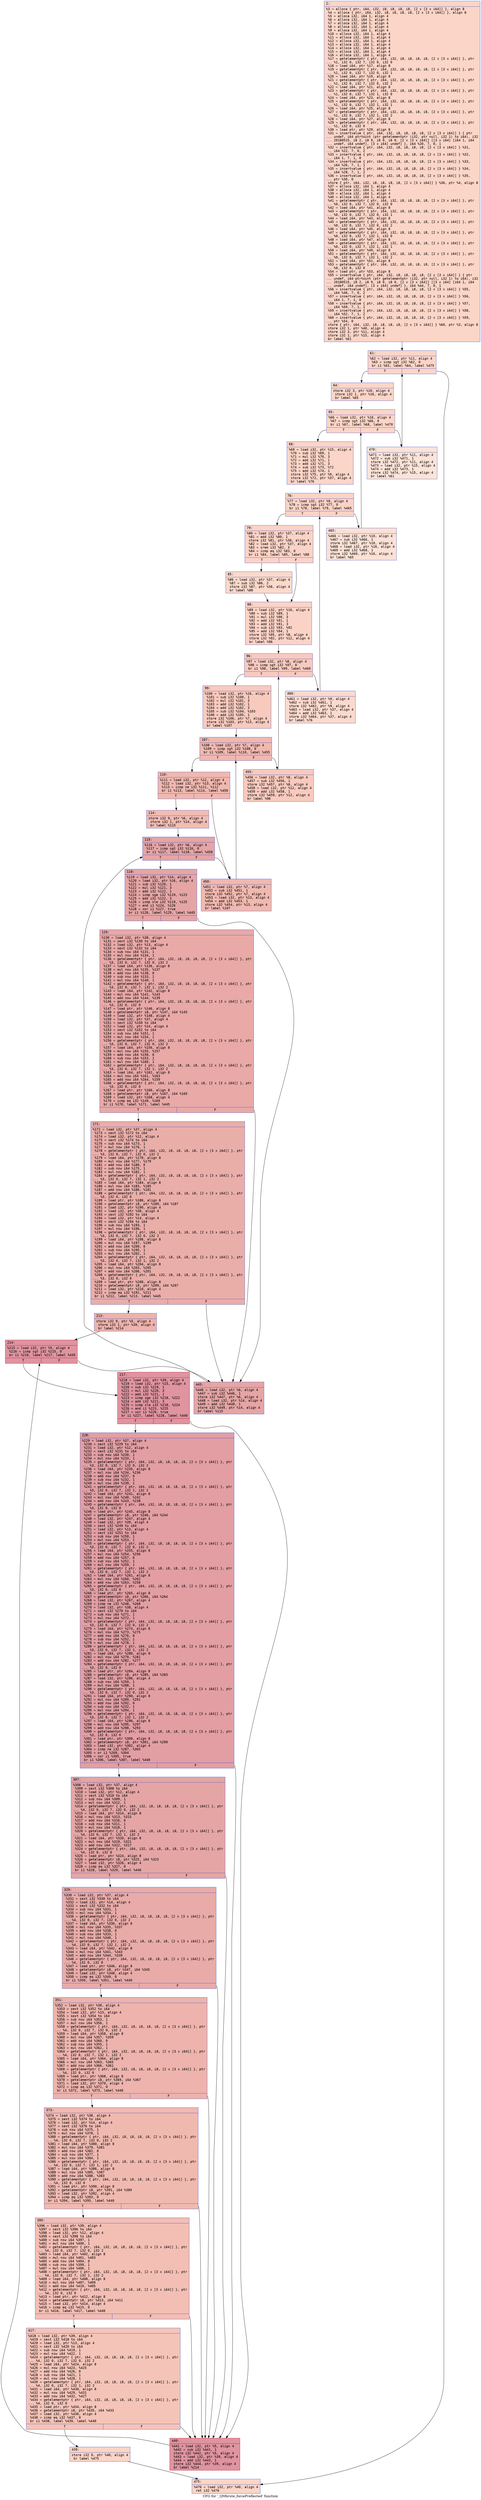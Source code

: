 digraph "CFG for '_QMbrute_forcePreflected' function" {
	label="CFG for '_QMbrute_forcePreflected' function";

	Node0x55bb5fe29f20 [shape=record,color="#3d50c3ff", style=filled, fillcolor="#f5a08170" fontname="Courier",label="{2:\l|  %3 = alloca \{ ptr, i64, i32, i8, i8, i8, i8, [2 x [3 x i64]] \}, align 8\l  %4 = alloca \{ ptr, i64, i32, i8, i8, i8, i8, [2 x [3 x i64]] \}, align 8\l  %5 = alloca i32, i64 1, align 4\l  %6 = alloca i32, i64 1, align 4\l  %7 = alloca i32, i64 1, align 4\l  %8 = alloca i32, i64 1, align 4\l  %9 = alloca i32, i64 1, align 4\l  %10 = alloca i32, i64 1, align 4\l  %11 = alloca i32, i64 1, align 4\l  %12 = alloca i32, i64 1, align 4\l  %13 = alloca i32, i64 1, align 4\l  %14 = alloca i32, i64 1, align 4\l  %15 = alloca i32, i64 1, align 4\l  %16 = alloca i32, i64 1, align 4\l  %17 = getelementptr \{ ptr, i64, i32, i8, i8, i8, i8, [2 x [3 x i64]] \}, ptr\l... %1, i32 0, i32 7, i32 0, i32 0\l  %18 = load i64, ptr %17, align 8\l  %19 = getelementptr \{ ptr, i64, i32, i8, i8, i8, i8, [2 x [3 x i64]] \}, ptr\l... %1, i32 0, i32 7, i32 0, i32 1\l  %20 = load i64, ptr %19, align 8\l  %21 = getelementptr \{ ptr, i64, i32, i8, i8, i8, i8, [2 x [3 x i64]] \}, ptr\l... %1, i32 0, i32 7, i32 0, i32 2\l  %22 = load i64, ptr %21, align 8\l  %23 = getelementptr \{ ptr, i64, i32, i8, i8, i8, i8, [2 x [3 x i64]] \}, ptr\l... %1, i32 0, i32 7, i32 1, i32 0\l  %24 = load i64, ptr %23, align 8\l  %25 = getelementptr \{ ptr, i64, i32, i8, i8, i8, i8, [2 x [3 x i64]] \}, ptr\l... %1, i32 0, i32 7, i32 1, i32 1\l  %26 = load i64, ptr %25, align 8\l  %27 = getelementptr \{ ptr, i64, i32, i8, i8, i8, i8, [2 x [3 x i64]] \}, ptr\l... %1, i32 0, i32 7, i32 1, i32 2\l  %28 = load i64, ptr %27, align 8\l  %29 = getelementptr \{ ptr, i64, i32, i8, i8, i8, i8, [2 x [3 x i64]] \}, ptr\l... %1, i32 0, i32 0\l  %30 = load ptr, ptr %29, align 8\l  %31 = insertvalue \{ ptr, i64, i32, i8, i8, i8, i8, [2 x [3 x i64]] \} \{ ptr\l... undef, i64 ptrtoint (ptr getelementptr (i32, ptr null, i32 1) to i64), i32\l... 20180515, i8 2, i8 9, i8 0, i8 0, [2 x [3 x i64]] [[3 x i64] [i64 1, i64\l... undef, i64 undef], [3 x i64] undef] \}, i64 %20, 7, 0, 1\l  %32 = insertvalue \{ ptr, i64, i32, i8, i8, i8, i8, [2 x [3 x i64]] \} %31,\l... i64 %22, 7, 0, 2\l  %33 = insertvalue \{ ptr, i64, i32, i8, i8, i8, i8, [2 x [3 x i64]] \} %32,\l... i64 1, 7, 1, 0\l  %34 = insertvalue \{ ptr, i64, i32, i8, i8, i8, i8, [2 x [3 x i64]] \} %33,\l... i64 %26, 7, 1, 1\l  %35 = insertvalue \{ ptr, i64, i32, i8, i8, i8, i8, [2 x [3 x i64]] \} %34,\l... i64 %28, 7, 1, 2\l  %36 = insertvalue \{ ptr, i64, i32, i8, i8, i8, i8, [2 x [3 x i64]] \} %35,\l... ptr %30, 0\l  store \{ ptr, i64, i32, i8, i8, i8, i8, [2 x [3 x i64]] \} %36, ptr %4, align 8\l  %37 = alloca i32, i64 1, align 4\l  %38 = alloca i32, i64 1, align 4\l  %39 = alloca i32, i64 1, align 4\l  %40 = alloca i32, i64 1, align 4\l  %41 = getelementptr \{ ptr, i64, i32, i8, i8, i8, i8, [2 x [3 x i64]] \}, ptr\l... %0, i32 0, i32 7, i32 0, i32 0\l  %42 = load i64, ptr %41, align 8\l  %43 = getelementptr \{ ptr, i64, i32, i8, i8, i8, i8, [2 x [3 x i64]] \}, ptr\l... %0, i32 0, i32 7, i32 0, i32 1\l  %44 = load i64, ptr %43, align 8\l  %45 = getelementptr \{ ptr, i64, i32, i8, i8, i8, i8, [2 x [3 x i64]] \}, ptr\l... %0, i32 0, i32 7, i32 0, i32 2\l  %46 = load i64, ptr %45, align 8\l  %47 = getelementptr \{ ptr, i64, i32, i8, i8, i8, i8, [2 x [3 x i64]] \}, ptr\l... %0, i32 0, i32 7, i32 1, i32 0\l  %48 = load i64, ptr %47, align 8\l  %49 = getelementptr \{ ptr, i64, i32, i8, i8, i8, i8, [2 x [3 x i64]] \}, ptr\l... %0, i32 0, i32 7, i32 1, i32 1\l  %50 = load i64, ptr %49, align 8\l  %51 = getelementptr \{ ptr, i64, i32, i8, i8, i8, i8, [2 x [3 x i64]] \}, ptr\l... %0, i32 0, i32 7, i32 1, i32 2\l  %52 = load i64, ptr %51, align 8\l  %53 = getelementptr \{ ptr, i64, i32, i8, i8, i8, i8, [2 x [3 x i64]] \}, ptr\l... %0, i32 0, i32 0\l  %54 = load ptr, ptr %53, align 8\l  %55 = insertvalue \{ ptr, i64, i32, i8, i8, i8, i8, [2 x [3 x i64]] \} \{ ptr\l... undef, i64 ptrtoint (ptr getelementptr (i32, ptr null, i32 1) to i64), i32\l... 20180515, i8 2, i8 9, i8 0, i8 0, [2 x [3 x i64]] [[3 x i64] [i64 1, i64\l... undef, i64 undef], [3 x i64] undef] \}, i64 %44, 7, 0, 1\l  %56 = insertvalue \{ ptr, i64, i32, i8, i8, i8, i8, [2 x [3 x i64]] \} %55,\l... i64 %46, 7, 0, 2\l  %57 = insertvalue \{ ptr, i64, i32, i8, i8, i8, i8, [2 x [3 x i64]] \} %56,\l... i64 1, 7, 1, 0\l  %58 = insertvalue \{ ptr, i64, i32, i8, i8, i8, i8, [2 x [3 x i64]] \} %57,\l... i64 %50, 7, 1, 1\l  %59 = insertvalue \{ ptr, i64, i32, i8, i8, i8, i8, [2 x [3 x i64]] \} %58,\l... i64 %52, 7, 1, 2\l  %60 = insertvalue \{ ptr, i64, i32, i8, i8, i8, i8, [2 x [3 x i64]] \} %59,\l... ptr %54, 0\l  store \{ ptr, i64, i32, i8, i8, i8, i8, [2 x [3 x i64]] \} %60, ptr %3, align 8\l  store i32 1, ptr %40, align 4\l  store i32 3, ptr %11, align 4\l  store i32 1, ptr %15, align 4\l  br label %61\l}"];
	Node0x55bb5fe29f20 -> Node0x55bb5fe2b030[tooltip="2 -> 61\nProbability 100.00%" ];
	Node0x55bb5fe2b030 [shape=record,color="#3d50c3ff", style=filled, fillcolor="#f5a08170" fontname="Courier",label="{61:\l|  %62 = load i32, ptr %11, align 4\l  %63 = icmp sgt i32 %62, 0\l  br i1 %63, label %64, label %475\l|{<s0>T|<s1>F}}"];
	Node0x55bb5fe2b030:s0 -> Node0x55bb5fe2d1b0[tooltip="61 -> 64\nProbability 96.88%" ];
	Node0x55bb5fe2b030:s1 -> Node0x55bb5fe2d200[tooltip="61 -> 475\nProbability 3.12%" ];
	Node0x55bb5fe2d1b0 [shape=record,color="#3d50c3ff", style=filled, fillcolor="#f5a08170" fontname="Courier",label="{64:\l|  store i32 3, ptr %10, align 4\l  store i32 1, ptr %16, align 4\l  br label %65\l}"];
	Node0x55bb5fe2d1b0 -> Node0x55bb5fe2d440[tooltip="64 -> 65\nProbability 100.00%" ];
	Node0x55bb5fe2d440 [shape=record,color="#3d50c3ff", style=filled, fillcolor="#f5a08170" fontname="Courier",label="{65:\l|  %66 = load i32, ptr %10, align 4\l  %67 = icmp sgt i32 %66, 0\l  br i1 %67, label %68, label %470\l|{<s0>T|<s1>F}}"];
	Node0x55bb5fe2d440:s0 -> Node0x55bb5fe2d610[tooltip="65 -> 68\nProbability 96.88%" ];
	Node0x55bb5fe2d440:s1 -> Node0x55bb5fe2d660[tooltip="65 -> 470\nProbability 3.12%" ];
	Node0x55bb5fe2d610 [shape=record,color="#3d50c3ff", style=filled, fillcolor="#f5a08170" fontname="Courier",label="{68:\l|  %69 = load i32, ptr %15, align 4\l  %70 = sub i32 %69, 1\l  %71 = mul i32 %70, 3\l  %72 = add i32 %71, 1\l  %73 = add i32 %71, 3\l  %74 = sub i32 %73, %72\l  %75 = add i32 %74, 1\l  store i32 %75, ptr %9, align 4\l  store i32 %72, ptr %37, align 4\l  br label %76\l}"];
	Node0x55bb5fe2d610 -> Node0x55bb5fe2dc80[tooltip="68 -> 76\nProbability 100.00%" ];
	Node0x55bb5fe2dc80 [shape=record,color="#3d50c3ff", style=filled, fillcolor="#f59c7d70" fontname="Courier",label="{76:\l|  %77 = load i32, ptr %9, align 4\l  %78 = icmp sgt i32 %77, 0\l  br i1 %78, label %79, label %465\l|{<s0>T|<s1>F}}"];
	Node0x55bb5fe2dc80:s0 -> Node0x55bb5fe2de50[tooltip="76 -> 79\nProbability 96.88%" ];
	Node0x55bb5fe2dc80:s1 -> Node0x55bb5fe2dea0[tooltip="76 -> 465\nProbability 3.12%" ];
	Node0x55bb5fe2de50 [shape=record,color="#3d50c3ff", style=filled, fillcolor="#f59c7d70" fontname="Courier",label="{79:\l|  %80 = load i32, ptr %37, align 4\l  %81 = add i32 %80, 1\l  store i32 %81, ptr %38, align 4\l  %82 = load i32, ptr %37, align 4\l  %83 = srem i32 %82, 3\l  %84 = icmp eq i32 %83, 0\l  br i1 %84, label %85, label %88\l|{<s0>T|<s1>F}}"];
	Node0x55bb5fe2de50:s0 -> Node0x55bb5fe2e2f0[tooltip="79 -> 85\nProbability 37.50%" ];
	Node0x55bb5fe2de50:s1 -> Node0x55bb5fe2e340[tooltip="79 -> 88\nProbability 62.50%" ];
	Node0x55bb5fe2e2f0 [shape=record,color="#3d50c3ff", style=filled, fillcolor="#f7a88970" fontname="Courier",label="{85:\l|  %86 = load i32, ptr %37, align 4\l  %87 = sub i32 %86, 2\l  store i32 %87, ptr %38, align 4\l  br label %88\l}"];
	Node0x55bb5fe2e2f0 -> Node0x55bb5fe2e340[tooltip="85 -> 88\nProbability 100.00%" ];
	Node0x55bb5fe2e340 [shape=record,color="#3d50c3ff", style=filled, fillcolor="#f59c7d70" fontname="Courier",label="{88:\l|  %89 = load i32, ptr %16, align 4\l  %90 = sub i32 %89, 1\l  %91 = mul i32 %90, 3\l  %92 = add i32 %91, 1\l  %93 = add i32 %91, 3\l  %94 = sub i32 %93, %92\l  %95 = add i32 %94, 1\l  store i32 %95, ptr %8, align 4\l  store i32 %92, ptr %12, align 4\l  br label %96\l}"];
	Node0x55bb5fe2e340 -> Node0x55bb5fe2be00[tooltip="88 -> 96\nProbability 100.00%" ];
	Node0x55bb5fe2be00 [shape=record,color="#3d50c3ff", style=filled, fillcolor="#ef886b70" fontname="Courier",label="{96:\l|  %97 = load i32, ptr %8, align 4\l  %98 = icmp sgt i32 %97, 0\l  br i1 %98, label %99, label %460\l|{<s0>T|<s1>F}}"];
	Node0x55bb5fe2be00:s0 -> Node0x55bb5fe2bfd0[tooltip="96 -> 99\nProbability 96.88%" ];
	Node0x55bb5fe2be00:s1 -> Node0x55bb5fe2c020[tooltip="96 -> 460\nProbability 3.12%" ];
	Node0x55bb5fe2bfd0 [shape=record,color="#3d50c3ff", style=filled, fillcolor="#ef886b70" fontname="Courier",label="{99:\l|  %100 = load i32, ptr %16, align 4\l  %101 = sub i32 %100, 1\l  %102 = mul i32 %101, 3\l  %103 = add i32 %102, 1\l  %104 = add i32 %102, 3\l  %105 = sub i32 %104, %103\l  %106 = add i32 %105, 1\l  store i32 %106, ptr %7, align 4\l  store i32 %103, ptr %13, align 4\l  br label %107\l}"];
	Node0x55bb5fe2bfd0 -> Node0x55bb5fe2fc20[tooltip="99 -> 107\nProbability 100.00%" ];
	Node0x55bb5fe2fc20 [shape=record,color="#3d50c3ff", style=filled, fillcolor="#dc5d4a70" fontname="Courier",label="{107:\l|  %108 = load i32, ptr %7, align 4\l  %109 = icmp sgt i32 %108, 0\l  br i1 %109, label %110, label %455\l|{<s0>T|<s1>F}}"];
	Node0x55bb5fe2fc20:s0 -> Node0x55bb5fe2fdf0[tooltip="107 -> 110\nProbability 96.88%" ];
	Node0x55bb5fe2fc20:s1 -> Node0x55bb5fe2fe40[tooltip="107 -> 455\nProbability 3.12%" ];
	Node0x55bb5fe2fdf0 [shape=record,color="#3d50c3ff", style=filled, fillcolor="#dc5d4a70" fontname="Courier",label="{110:\l|  %111 = load i32, ptr %12, align 4\l  %112 = load i32, ptr %13, align 4\l  %113 = icmp ne i32 %111, %112\l  br i1 %113, label %114, label %450\l|{<s0>T|<s1>F}}"];
	Node0x55bb5fe2fdf0:s0 -> Node0x55bb5fe300d0[tooltip="110 -> 114\nProbability 50.00%" ];
	Node0x55bb5fe2fdf0:s1 -> Node0x55bb5fe30120[tooltip="110 -> 450\nProbability 50.00%" ];
	Node0x55bb5fe300d0 [shape=record,color="#3d50c3ff", style=filled, fillcolor="#e1675170" fontname="Courier",label="{114:\l|  store i32 9, ptr %6, align 4\l  store i32 1, ptr %14, align 4\l  br label %115\l}"];
	Node0x55bb5fe300d0 -> Node0x55bb5fe30360[tooltip="114 -> 115\nProbability 100.00%" ];
	Node0x55bb5fe30360 [shape=record,color="#3d50c3ff", style=filled, fillcolor="#c5333470" fontname="Courier",label="{115:\l|  %116 = load i32, ptr %6, align 4\l  %117 = icmp sgt i32 %116, 0\l  br i1 %117, label %118, label %450\l|{<s0>T|<s1>F}}"];
	Node0x55bb5fe30360:s0 -> Node0x55bb5fe30530[tooltip="115 -> 118\nProbability 96.88%" ];
	Node0x55bb5fe30360:s1 -> Node0x55bb5fe30120[tooltip="115 -> 450\nProbability 3.12%" ];
	Node0x55bb5fe30530 [shape=record,color="#3d50c3ff", style=filled, fillcolor="#c5333470" fontname="Courier",label="{118:\l|  %119 = load i32, ptr %14, align 4\l  %120 = load i32, ptr %16, align 4\l  %121 = sub i32 %120, 1\l  %122 = mul i32 %121, 3\l  %123 = add i32 %122, 1\l  %124 = icmp sge i32 %119, %123\l  %125 = add i32 %122, 3\l  %126 = icmp sle i32 %119, %125\l  %127 = and i1 %124, %126\l  %128 = xor i1 %127, true\l  br i1 %128, label %129, label %445\l|{<s0>T|<s1>F}}"];
	Node0x55bb5fe30530:s0 -> Node0x55bb5fe30bb0[tooltip="118 -> 129\nProbability 50.00%" ];
	Node0x55bb5fe30530:s1 -> Node0x55bb5fe30c00[tooltip="118 -> 445\nProbability 50.00%" ];
	Node0x55bb5fe30bb0 [shape=record,color="#3d50c3ff", style=filled, fillcolor="#ca3b3770" fontname="Courier",label="{129:\l|  %130 = load i32, ptr %38, align 4\l  %131 = sext i32 %130 to i64\l  %132 = load i32, ptr %13, align 4\l  %133 = sext i32 %132 to i64\l  %134 = sub nsw i64 %131, 1\l  %135 = mul nsw i64 %134, 1\l  %136 = getelementptr \{ ptr, i64, i32, i8, i8, i8, i8, [2 x [3 x i64]] \}, ptr\l... %3, i32 0, i32 7, i32 0, i32 2\l  %137 = load i64, ptr %136, align 8\l  %138 = mul nsw i64 %135, %137\l  %139 = add nsw i64 %138, 0\l  %140 = sub nsw i64 %133, 1\l  %141 = mul nsw i64 %140, 1\l  %142 = getelementptr \{ ptr, i64, i32, i8, i8, i8, i8, [2 x [3 x i64]] \}, ptr\l... %3, i32 0, i32 7, i32 1, i32 2\l  %143 = load i64, ptr %142, align 8\l  %144 = mul nsw i64 %141, %143\l  %145 = add nsw i64 %144, %139\l  %146 = getelementptr \{ ptr, i64, i32, i8, i8, i8, i8, [2 x [3 x i64]] \}, ptr\l... %3, i32 0, i32 0\l  %147 = load ptr, ptr %146, align 8\l  %148 = getelementptr i8, ptr %147, i64 %145\l  %149 = load i32, ptr %148, align 4\l  %150 = load i32, ptr %37, align 4\l  %151 = sext i32 %150 to i64\l  %152 = load i32, ptr %14, align 4\l  %153 = sext i32 %152 to i64\l  %154 = sub nsw i64 %151, 1\l  %155 = mul nsw i64 %154, 1\l  %156 = getelementptr \{ ptr, i64, i32, i8, i8, i8, i8, [2 x [3 x i64]] \}, ptr\l... %3, i32 0, i32 7, i32 0, i32 2\l  %157 = load i64, ptr %156, align 8\l  %158 = mul nsw i64 %155, %157\l  %159 = add nsw i64 %158, 0\l  %160 = sub nsw i64 %153, 1\l  %161 = mul nsw i64 %160, 1\l  %162 = getelementptr \{ ptr, i64, i32, i8, i8, i8, i8, [2 x [3 x i64]] \}, ptr\l... %3, i32 0, i32 7, i32 1, i32 2\l  %163 = load i64, ptr %162, align 8\l  %164 = mul nsw i64 %161, %163\l  %165 = add nsw i64 %164, %159\l  %166 = getelementptr \{ ptr, i64, i32, i8, i8, i8, i8, [2 x [3 x i64]] \}, ptr\l... %3, i32 0, i32 0\l  %167 = load ptr, ptr %166, align 8\l  %168 = getelementptr i8, ptr %167, i64 %165\l  %169 = load i32, ptr %168, align 4\l  %170 = icmp eq i32 %149, %169\l  br i1 %170, label %171, label %445\l|{<s0>T|<s1>F}}"];
	Node0x55bb5fe30bb0:s0 -> Node0x55bb5fe31dd0[tooltip="129 -> 171\nProbability 50.00%" ];
	Node0x55bb5fe30bb0:s1 -> Node0x55bb5fe30c00[tooltip="129 -> 445\nProbability 50.00%" ];
	Node0x55bb5fe31dd0 [shape=record,color="#3d50c3ff", style=filled, fillcolor="#d0473d70" fontname="Courier",label="{171:\l|  %172 = load i32, ptr %37, align 4\l  %173 = sext i32 %172 to i64\l  %174 = load i32, ptr %12, align 4\l  %175 = sext i32 %174 to i64\l  %176 = sub nsw i64 %173, 1\l  %177 = mul nsw i64 %176, 1\l  %178 = getelementptr \{ ptr, i64, i32, i8, i8, i8, i8, [2 x [3 x i64]] \}, ptr\l... %3, i32 0, i32 7, i32 0, i32 2\l  %179 = load i64, ptr %178, align 8\l  %180 = mul nsw i64 %177, %179\l  %181 = add nsw i64 %180, 0\l  %182 = sub nsw i64 %175, 1\l  %183 = mul nsw i64 %182, 1\l  %184 = getelementptr \{ ptr, i64, i32, i8, i8, i8, i8, [2 x [3 x i64]] \}, ptr\l... %3, i32 0, i32 7, i32 1, i32 2\l  %185 = load i64, ptr %184, align 8\l  %186 = mul nsw i64 %183, %185\l  %187 = add nsw i64 %186, %181\l  %188 = getelementptr \{ ptr, i64, i32, i8, i8, i8, i8, [2 x [3 x i64]] \}, ptr\l... %3, i32 0, i32 0\l  %189 = load ptr, ptr %188, align 8\l  %190 = getelementptr i8, ptr %189, i64 %187\l  %191 = load i32, ptr %190, align 4\l  %192 = load i32, ptr %38, align 4\l  %193 = sext i32 %192 to i64\l  %194 = load i32, ptr %14, align 4\l  %195 = sext i32 %194 to i64\l  %196 = sub nsw i64 %193, 1\l  %197 = mul nsw i64 %196, 1\l  %198 = getelementptr \{ ptr, i64, i32, i8, i8, i8, i8, [2 x [3 x i64]] \}, ptr\l... %3, i32 0, i32 7, i32 0, i32 2\l  %199 = load i64, ptr %198, align 8\l  %200 = mul nsw i64 %197, %199\l  %201 = add nsw i64 %200, 0\l  %202 = sub nsw i64 %195, 1\l  %203 = mul nsw i64 %202, 1\l  %204 = getelementptr \{ ptr, i64, i32, i8, i8, i8, i8, [2 x [3 x i64]] \}, ptr\l... %3, i32 0, i32 7, i32 1, i32 2\l  %205 = load i64, ptr %204, align 8\l  %206 = mul nsw i64 %203, %205\l  %207 = add nsw i64 %206, %201\l  %208 = getelementptr \{ ptr, i64, i32, i8, i8, i8, i8, [2 x [3 x i64]] \}, ptr\l... %3, i32 0, i32 0\l  %209 = load ptr, ptr %208, align 8\l  %210 = getelementptr i8, ptr %209, i64 %207\l  %211 = load i32, ptr %210, align 4\l  %212 = icmp eq i32 %191, %211\l  br i1 %212, label %213, label %445\l|{<s0>T|<s1>F}}"];
	Node0x55bb5fe31dd0:s0 -> Node0x55bb5fe2f690[tooltip="171 -> 213\nProbability 50.00%" ];
	Node0x55bb5fe31dd0:s1 -> Node0x55bb5fe30c00[tooltip="171 -> 445\nProbability 50.00%" ];
	Node0x55bb5fe2f690 [shape=record,color="#3d50c3ff", style=filled, fillcolor="#d6524470" fontname="Courier",label="{213:\l|  store i32 9, ptr %5, align 4\l  store i32 1, ptr %39, align 4\l  br label %214\l}"];
	Node0x55bb5fe2f690 -> Node0x55bb5fe2f8d0[tooltip="213 -> 214\nProbability 100.00%" ];
	Node0x55bb5fe2f8d0 [shape=record,color="#b70d28ff", style=filled, fillcolor="#b70d2870" fontname="Courier",label="{214:\l|  %215 = load i32, ptr %5, align 4\l  %216 = icmp sgt i32 %215, 0\l  br i1 %216, label %217, label %445\l|{<s0>T|<s1>F}}"];
	Node0x55bb5fe2f8d0:s0 -> Node0x55bb5fe2c470[tooltip="214 -> 217\nProbability 96.88%" ];
	Node0x55bb5fe2f8d0:s1 -> Node0x55bb5fe30c00[tooltip="214 -> 445\nProbability 3.12%" ];
	Node0x55bb5fe2c470 [shape=record,color="#b70d28ff", style=filled, fillcolor="#b70d2870" fontname="Courier",label="{217:\l|  %218 = load i32, ptr %39, align 4\l  %219 = load i32, ptr %15, align 4\l  %220 = sub i32 %219, 1\l  %221 = mul i32 %220, 3\l  %222 = add i32 %221, 1\l  %223 = icmp sge i32 %218, %222\l  %224 = add i32 %221, 3\l  %225 = icmp sle i32 %218, %224\l  %226 = and i1 %223, %225\l  %227 = xor i1 %226, true\l  br i1 %227, label %228, label %440\l|{<s0>T|<s1>F}}"];
	Node0x55bb5fe2c470:s0 -> Node0x55bb5fe41010[tooltip="217 -> 228\nProbability 50.00%" ];
	Node0x55bb5fe2c470:s1 -> Node0x55bb5fe41060[tooltip="217 -> 440\nProbability 50.00%" ];
	Node0x55bb5fe41010 [shape=record,color="#3d50c3ff", style=filled, fillcolor="#be242e70" fontname="Courier",label="{228:\l|  %229 = load i32, ptr %37, align 4\l  %230 = sext i32 %229 to i64\l  %231 = load i32, ptr %12, align 4\l  %232 = sext i32 %231 to i64\l  %233 = sub nsw i64 %230, 1\l  %234 = mul nsw i64 %233, 1\l  %235 = getelementptr \{ ptr, i64, i32, i8, i8, i8, i8, [2 x [3 x i64]] \}, ptr\l... %3, i32 0, i32 7, i32 0, i32 2\l  %236 = load i64, ptr %235, align 8\l  %237 = mul nsw i64 %234, %236\l  %238 = add nsw i64 %237, 0\l  %239 = sub nsw i64 %232, 1\l  %240 = mul nsw i64 %239, 1\l  %241 = getelementptr \{ ptr, i64, i32, i8, i8, i8, i8, [2 x [3 x i64]] \}, ptr\l... %3, i32 0, i32 7, i32 1, i32 2\l  %242 = load i64, ptr %241, align 8\l  %243 = mul nsw i64 %240, %242\l  %244 = add nsw i64 %243, %238\l  %245 = getelementptr \{ ptr, i64, i32, i8, i8, i8, i8, [2 x [3 x i64]] \}, ptr\l... %3, i32 0, i32 0\l  %246 = load ptr, ptr %245, align 8\l  %247 = getelementptr i8, ptr %246, i64 %244\l  %248 = load i32, ptr %247, align 4\l  %249 = load i32, ptr %39, align 4\l  %250 = sext i32 %249 to i64\l  %251 = load i32, ptr %13, align 4\l  %252 = sext i32 %251 to i64\l  %253 = sub nsw i64 %250, 1\l  %254 = mul nsw i64 %253, 1\l  %255 = getelementptr \{ ptr, i64, i32, i8, i8, i8, i8, [2 x [3 x i64]] \}, ptr\l... %3, i32 0, i32 7, i32 0, i32 2\l  %256 = load i64, ptr %255, align 8\l  %257 = mul nsw i64 %254, %256\l  %258 = add nsw i64 %257, 0\l  %259 = sub nsw i64 %252, 1\l  %260 = mul nsw i64 %259, 1\l  %261 = getelementptr \{ ptr, i64, i32, i8, i8, i8, i8, [2 x [3 x i64]] \}, ptr\l... %3, i32 0, i32 7, i32 1, i32 2\l  %262 = load i64, ptr %261, align 8\l  %263 = mul nsw i64 %260, %262\l  %264 = add nsw i64 %263, %258\l  %265 = getelementptr \{ ptr, i64, i32, i8, i8, i8, i8, [2 x [3 x i64]] \}, ptr\l... %3, i32 0, i32 0\l  %266 = load ptr, ptr %265, align 8\l  %267 = getelementptr i8, ptr %266, i64 %264\l  %268 = load i32, ptr %267, align 4\l  %269 = icmp ne i32 %248, %268\l  %270 = load i32, ptr %38, align 4\l  %271 = sext i32 %270 to i64\l  %272 = sub nsw i64 %271, 1\l  %273 = mul nsw i64 %272, 1\l  %274 = getelementptr \{ ptr, i64, i32, i8, i8, i8, i8, [2 x [3 x i64]] \}, ptr\l... %3, i32 0, i32 7, i32 0, i32 2\l  %275 = load i64, ptr %274, align 8\l  %276 = mul nsw i64 %273, %275\l  %277 = add nsw i64 %276, 0\l  %278 = sub nsw i64 %252, 1\l  %279 = mul nsw i64 %278, 1\l  %280 = getelementptr \{ ptr, i64, i32, i8, i8, i8, i8, [2 x [3 x i64]] \}, ptr\l... %3, i32 0, i32 7, i32 1, i32 2\l  %281 = load i64, ptr %280, align 8\l  %282 = mul nsw i64 %279, %281\l  %283 = add nsw i64 %282, %277\l  %284 = getelementptr \{ ptr, i64, i32, i8, i8, i8, i8, [2 x [3 x i64]] \}, ptr\l... %3, i32 0, i32 0\l  %285 = load ptr, ptr %284, align 8\l  %286 = getelementptr i8, ptr %285, i64 %283\l  %287 = load i32, ptr %286, align 4\l  %288 = sub nsw i64 %250, 1\l  %289 = mul nsw i64 %288, 1\l  %290 = getelementptr \{ ptr, i64, i32, i8, i8, i8, i8, [2 x [3 x i64]] \}, ptr\l... %3, i32 0, i32 7, i32 0, i32 2\l  %291 = load i64, ptr %290, align 8\l  %292 = mul nsw i64 %289, %291\l  %293 = add nsw i64 %292, 0\l  %294 = sub nsw i64 %232, 1\l  %295 = mul nsw i64 %294, 1\l  %296 = getelementptr \{ ptr, i64, i32, i8, i8, i8, i8, [2 x [3 x i64]] \}, ptr\l... %3, i32 0, i32 7, i32 1, i32 2\l  %297 = load i64, ptr %296, align 8\l  %298 = mul nsw i64 %295, %297\l  %299 = add nsw i64 %298, %293\l  %300 = getelementptr \{ ptr, i64, i32, i8, i8, i8, i8, [2 x [3 x i64]] \}, ptr\l... %3, i32 0, i32 0\l  %301 = load ptr, ptr %300, align 8\l  %302 = getelementptr i8, ptr %301, i64 %299\l  %303 = load i32, ptr %302, align 4\l  %304 = icmp ne i32 %287, %303\l  %305 = or i1 %269, %304\l  %306 = xor i1 %305, true\l  br i1 %306, label %307, label %440\l|{<s0>T|<s1>F}}"];
	Node0x55bb5fe41010:s0 -> Node0x55bb5fe43fd0[tooltip="228 -> 307\nProbability 50.00%" ];
	Node0x55bb5fe41010:s1 -> Node0x55bb5fe41060[tooltip="228 -> 440\nProbability 50.00%" ];
	Node0x55bb5fe43fd0 [shape=record,color="#3d50c3ff", style=filled, fillcolor="#c5333470" fontname="Courier",label="{307:\l|  %308 = load i32, ptr %37, align 4\l  %309 = sext i32 %308 to i64\l  %310 = load i32, ptr %12, align 4\l  %311 = sext i32 %310 to i64\l  %312 = sub nsw i64 %309, 1\l  %313 = mul nsw i64 %312, 1\l  %314 = getelementptr \{ ptr, i64, i32, i8, i8, i8, i8, [2 x [3 x i64]] \}, ptr\l... %4, i32 0, i32 7, i32 0, i32 2\l  %315 = load i64, ptr %314, align 8\l  %316 = mul nsw i64 %313, %315\l  %317 = add nsw i64 %316, 0\l  %318 = sub nsw i64 %311, 1\l  %319 = mul nsw i64 %318, 1\l  %320 = getelementptr \{ ptr, i64, i32, i8, i8, i8, i8, [2 x [3 x i64]] \}, ptr\l... %4, i32 0, i32 7, i32 1, i32 2\l  %321 = load i64, ptr %320, align 8\l  %322 = mul nsw i64 %319, %321\l  %323 = add nsw i64 %322, %317\l  %324 = getelementptr \{ ptr, i64, i32, i8, i8, i8, i8, [2 x [3 x i64]] \}, ptr\l... %4, i32 0, i32 0\l  %325 = load ptr, ptr %324, align 8\l  %326 = getelementptr i8, ptr %325, i64 %323\l  %327 = load i32, ptr %326, align 4\l  %328 = icmp eq i32 %327, 0\l  br i1 %328, label %329, label %440\l|{<s0>T|<s1>F}}"];
	Node0x55bb5fe43fd0:s0 -> Node0x55bb5fe44d20[tooltip="307 -> 329\nProbability 37.50%" ];
	Node0x55bb5fe43fd0:s1 -> Node0x55bb5fe41060[tooltip="307 -> 440\nProbability 62.50%" ];
	Node0x55bb5fe44d20 [shape=record,color="#3d50c3ff", style=filled, fillcolor="#cc403a70" fontname="Courier",label="{329:\l|  %330 = load i32, ptr %37, align 4\l  %331 = sext i32 %330 to i64\l  %332 = load i32, ptr %14, align 4\l  %333 = sext i32 %332 to i64\l  %334 = sub nsw i64 %331, 1\l  %335 = mul nsw i64 %334, 1\l  %336 = getelementptr \{ ptr, i64, i32, i8, i8, i8, i8, [2 x [3 x i64]] \}, ptr\l... %4, i32 0, i32 7, i32 0, i32 2\l  %337 = load i64, ptr %336, align 8\l  %338 = mul nsw i64 %335, %337\l  %339 = add nsw i64 %338, 0\l  %340 = sub nsw i64 %333, 1\l  %341 = mul nsw i64 %340, 1\l  %342 = getelementptr \{ ptr, i64, i32, i8, i8, i8, i8, [2 x [3 x i64]] \}, ptr\l... %4, i32 0, i32 7, i32 1, i32 2\l  %343 = load i64, ptr %342, align 8\l  %344 = mul nsw i64 %341, %343\l  %345 = add nsw i64 %344, %339\l  %346 = getelementptr \{ ptr, i64, i32, i8, i8, i8, i8, [2 x [3 x i64]] \}, ptr\l... %4, i32 0, i32 0\l  %347 = load ptr, ptr %346, align 8\l  %348 = getelementptr i8, ptr %347, i64 %345\l  %349 = load i32, ptr %348, align 4\l  %350 = icmp eq i32 %349, 0\l  br i1 %350, label %351, label %440\l|{<s0>T|<s1>F}}"];
	Node0x55bb5fe44d20:s0 -> Node0x55bb5fe45a70[tooltip="329 -> 351\nProbability 37.50%" ];
	Node0x55bb5fe44d20:s1 -> Node0x55bb5fe41060[tooltip="329 -> 440\nProbability 62.50%" ];
	Node0x55bb5fe45a70 [shape=record,color="#3d50c3ff", style=filled, fillcolor="#d6524470" fontname="Courier",label="{351:\l|  %352 = load i32, ptr %38, align 4\l  %353 = sext i32 %352 to i64\l  %354 = load i32, ptr %13, align 4\l  %355 = sext i32 %354 to i64\l  %356 = sub nsw i64 %353, 1\l  %357 = mul nsw i64 %356, 1\l  %358 = getelementptr \{ ptr, i64, i32, i8, i8, i8, i8, [2 x [3 x i64]] \}, ptr\l... %4, i32 0, i32 7, i32 0, i32 2\l  %359 = load i64, ptr %358, align 8\l  %360 = mul nsw i64 %357, %359\l  %361 = add nsw i64 %360, 0\l  %362 = sub nsw i64 %355, 1\l  %363 = mul nsw i64 %362, 1\l  %364 = getelementptr \{ ptr, i64, i32, i8, i8, i8, i8, [2 x [3 x i64]] \}, ptr\l... %4, i32 0, i32 7, i32 1, i32 2\l  %365 = load i64, ptr %364, align 8\l  %366 = mul nsw i64 %363, %365\l  %367 = add nsw i64 %366, %361\l  %368 = getelementptr \{ ptr, i64, i32, i8, i8, i8, i8, [2 x [3 x i64]] \}, ptr\l... %4, i32 0, i32 0\l  %369 = load ptr, ptr %368, align 8\l  %370 = getelementptr i8, ptr %369, i64 %367\l  %371 = load i32, ptr %370, align 4\l  %372 = icmp eq i32 %371, 0\l  br i1 %372, label %373, label %440\l|{<s0>T|<s1>F}}"];
	Node0x55bb5fe45a70:s0 -> Node0x55bb5fe467c0[tooltip="351 -> 373\nProbability 37.50%" ];
	Node0x55bb5fe45a70:s1 -> Node0x55bb5fe41060[tooltip="351 -> 440\nProbability 62.50%" ];
	Node0x55bb5fe467c0 [shape=record,color="#3d50c3ff", style=filled, fillcolor="#de614d70" fontname="Courier",label="{373:\l|  %374 = load i32, ptr %38, align 4\l  %375 = sext i32 %374 to i64\l  %376 = load i32, ptr %14, align 4\l  %377 = sext i32 %376 to i64\l  %378 = sub nsw i64 %375, 1\l  %379 = mul nsw i64 %378, 1\l  %380 = getelementptr \{ ptr, i64, i32, i8, i8, i8, i8, [2 x [3 x i64]] \}, ptr\l... %4, i32 0, i32 7, i32 0, i32 2\l  %381 = load i64, ptr %380, align 8\l  %382 = mul nsw i64 %379, %381\l  %383 = add nsw i64 %382, 0\l  %384 = sub nsw i64 %377, 1\l  %385 = mul nsw i64 %384, 1\l  %386 = getelementptr \{ ptr, i64, i32, i8, i8, i8, i8, [2 x [3 x i64]] \}, ptr\l... %4, i32 0, i32 7, i32 1, i32 2\l  %387 = load i64, ptr %386, align 8\l  %388 = mul nsw i64 %385, %387\l  %389 = add nsw i64 %388, %383\l  %390 = getelementptr \{ ptr, i64, i32, i8, i8, i8, i8, [2 x [3 x i64]] \}, ptr\l... %4, i32 0, i32 0\l  %391 = load ptr, ptr %390, align 8\l  %392 = getelementptr i8, ptr %391, i64 %389\l  %393 = load i32, ptr %392, align 4\l  %394 = icmp eq i32 %393, 0\l  br i1 %394, label %395, label %440\l|{<s0>T|<s1>F}}"];
	Node0x55bb5fe467c0:s0 -> Node0x55bb5fe3eff0[tooltip="373 -> 395\nProbability 37.50%" ];
	Node0x55bb5fe467c0:s1 -> Node0x55bb5fe41060[tooltip="373 -> 440\nProbability 62.50%" ];
	Node0x55bb5fe3eff0 [shape=record,color="#3d50c3ff", style=filled, fillcolor="#e36c5570" fontname="Courier",label="{395:\l|  %396 = load i32, ptr %39, align 4\l  %397 = sext i32 %396 to i64\l  %398 = load i32, ptr %12, align 4\l  %399 = sext i32 %398 to i64\l  %400 = sub nsw i64 %397, 1\l  %401 = mul nsw i64 %400, 1\l  %402 = getelementptr \{ ptr, i64, i32, i8, i8, i8, i8, [2 x [3 x i64]] \}, ptr\l... %4, i32 0, i32 7, i32 0, i32 2\l  %403 = load i64, ptr %402, align 8\l  %404 = mul nsw i64 %401, %403\l  %405 = add nsw i64 %404, 0\l  %406 = sub nsw i64 %399, 1\l  %407 = mul nsw i64 %406, 1\l  %408 = getelementptr \{ ptr, i64, i32, i8, i8, i8, i8, [2 x [3 x i64]] \}, ptr\l... %4, i32 0, i32 7, i32 1, i32 2\l  %409 = load i64, ptr %408, align 8\l  %410 = mul nsw i64 %407, %409\l  %411 = add nsw i64 %410, %405\l  %412 = getelementptr \{ ptr, i64, i32, i8, i8, i8, i8, [2 x [3 x i64]] \}, ptr\l... %4, i32 0, i32 0\l  %413 = load ptr, ptr %412, align 8\l  %414 = getelementptr i8, ptr %413, i64 %411\l  %415 = load i32, ptr %414, align 4\l  %416 = icmp eq i32 %415, 0\l  br i1 %416, label %417, label %440\l|{<s0>T|<s1>F}}"];
	Node0x55bb5fe3eff0:s0 -> Node0x55bb5fe3fd40[tooltip="395 -> 417\nProbability 37.50%" ];
	Node0x55bb5fe3eff0:s1 -> Node0x55bb5fe41060[tooltip="395 -> 440\nProbability 62.50%" ];
	Node0x55bb5fe3fd40 [shape=record,color="#3d50c3ff", style=filled, fillcolor="#e97a5f70" fontname="Courier",label="{417:\l|  %418 = load i32, ptr %39, align 4\l  %419 = sext i32 %418 to i64\l  %420 = load i32, ptr %13, align 4\l  %421 = sext i32 %420 to i64\l  %422 = sub nsw i64 %419, 1\l  %423 = mul nsw i64 %422, 1\l  %424 = getelementptr \{ ptr, i64, i32, i8, i8, i8, i8, [2 x [3 x i64]] \}, ptr\l... %4, i32 0, i32 7, i32 0, i32 2\l  %425 = load i64, ptr %424, align 8\l  %426 = mul nsw i64 %423, %425\l  %427 = add nsw i64 %426, 0\l  %428 = sub nsw i64 %421, 1\l  %429 = mul nsw i64 %428, 1\l  %430 = getelementptr \{ ptr, i64, i32, i8, i8, i8, i8, [2 x [3 x i64]] \}, ptr\l... %4, i32 0, i32 7, i32 1, i32 2\l  %431 = load i64, ptr %430, align 8\l  %432 = mul nsw i64 %429, %431\l  %433 = add nsw i64 %432, %427\l  %434 = getelementptr \{ ptr, i64, i32, i8, i8, i8, i8, [2 x [3 x i64]] \}, ptr\l... %4, i32 0, i32 0\l  %435 = load ptr, ptr %434, align 8\l  %436 = getelementptr i8, ptr %435, i64 %433\l  %437 = load i32, ptr %436, align 4\l  %438 = icmp eq i32 %437, 0\l  br i1 %438, label %439, label %440\l|{<s0>T|<s1>F}}"];
	Node0x55bb5fe3fd40:s0 -> Node0x55bb5fe408e0[tooltip="417 -> 439\nProbability 3.12%" ];
	Node0x55bb5fe3fd40:s1 -> Node0x55bb5fe41060[tooltip="417 -> 440\nProbability 96.88%" ];
	Node0x55bb5fe408e0 [shape=record,color="#3d50c3ff", style=filled, fillcolor="#f5a08170" fontname="Courier",label="{439:\l|  store i32 0, ptr %40, align 4\l  br label %475\l}"];
	Node0x55bb5fe408e0 -> Node0x55bb5fe2d200[tooltip="439 -> 475\nProbability 100.00%" ];
	Node0x55bb5fe41060 [shape=record,color="#b70d28ff", style=filled, fillcolor="#b70d2870" fontname="Courier",label="{440:\l|  %441 = load i32, ptr %5, align 4\l  %442 = sub i32 %441, 1\l  store i32 %442, ptr %5, align 4\l  %443 = load i32, ptr %39, align 4\l  %444 = add i32 %443, 1\l  store i32 %444, ptr %39, align 4\l  br label %214\l}"];
	Node0x55bb5fe41060 -> Node0x55bb5fe2f8d0[tooltip="440 -> 214\nProbability 100.00%" ];
	Node0x55bb5fe30c00 [shape=record,color="#3d50c3ff", style=filled, fillcolor="#c5333470" fontname="Courier",label="{445:\l|  %446 = load i32, ptr %6, align 4\l  %447 = sub i32 %446, 1\l  store i32 %447, ptr %6, align 4\l  %448 = load i32, ptr %14, align 4\l  %449 = add i32 %448, 1\l  store i32 %449, ptr %14, align 4\l  br label %115\l}"];
	Node0x55bb5fe30c00 -> Node0x55bb5fe30360[tooltip="445 -> 115\nProbability 100.00%" ];
	Node0x55bb5fe30120 [shape=record,color="#3d50c3ff", style=filled, fillcolor="#dc5d4a70" fontname="Courier",label="{450:\l|  %451 = load i32, ptr %7, align 4\l  %452 = sub i32 %451, 1\l  store i32 %452, ptr %7, align 4\l  %453 = load i32, ptr %13, align 4\l  %454 = add i32 %453, 1\l  store i32 %454, ptr %13, align 4\l  br label %107\l}"];
	Node0x55bb5fe30120 -> Node0x55bb5fe2fc20[tooltip="450 -> 107\nProbability 100.00%" ];
	Node0x55bb5fe2fe40 [shape=record,color="#3d50c3ff", style=filled, fillcolor="#ef886b70" fontname="Courier",label="{455:\l|  %456 = load i32, ptr %8, align 4\l  %457 = sub i32 %456, 1\l  store i32 %457, ptr %8, align 4\l  %458 = load i32, ptr %12, align 4\l  %459 = add i32 %458, 1\l  store i32 %459, ptr %12, align 4\l  br label %96\l}"];
	Node0x55bb5fe2fe40 -> Node0x55bb5fe2be00[tooltip="455 -> 96\nProbability 100.00%" ];
	Node0x55bb5fe2c020 [shape=record,color="#3d50c3ff", style=filled, fillcolor="#f7ac8e70" fontname="Courier",label="{460:\l|  %461 = load i32, ptr %9, align 4\l  %462 = sub i32 %461, 1\l  store i32 %462, ptr %9, align 4\l  %463 = load i32, ptr %37, align 4\l  %464 = add i32 %463, 1\l  store i32 %464, ptr %37, align 4\l  br label %76\l}"];
	Node0x55bb5fe2c020 -> Node0x55bb5fe2dc80[tooltip="460 -> 76\nProbability 100.00%" ];
	Node0x55bb5fe2dea0 [shape=record,color="#3d50c3ff", style=filled, fillcolor="#f7bca170" fontname="Courier",label="{465:\l|  %466 = load i32, ptr %10, align 4\l  %467 = sub i32 %466, 1\l  store i32 %467, ptr %10, align 4\l  %468 = load i32, ptr %16, align 4\l  %469 = add i32 %468, 1\l  store i32 %469, ptr %16, align 4\l  br label %65\l}"];
	Node0x55bb5fe2dea0 -> Node0x55bb5fe2d440[tooltip="465 -> 65\nProbability 100.00%" ];
	Node0x55bb5fe2d660 [shape=record,color="#3d50c3ff", style=filled, fillcolor="#f6bfa670" fontname="Courier",label="{470:\l|  %471 = load i32, ptr %11, align 4\l  %472 = sub i32 %471, 1\l  store i32 %472, ptr %11, align 4\l  %473 = load i32, ptr %15, align 4\l  %474 = add i32 %473, 1\l  store i32 %474, ptr %15, align 4\l  br label %61\l}"];
	Node0x55bb5fe2d660 -> Node0x55bb5fe2b030[tooltip="470 -> 61\nProbability 100.00%" ];
	Node0x55bb5fe2d200 [shape=record,color="#3d50c3ff", style=filled, fillcolor="#f5a08170" fontname="Courier",label="{475:\l|  %476 = load i32, ptr %40, align 4\l  ret i32 %476\l}"];
}
